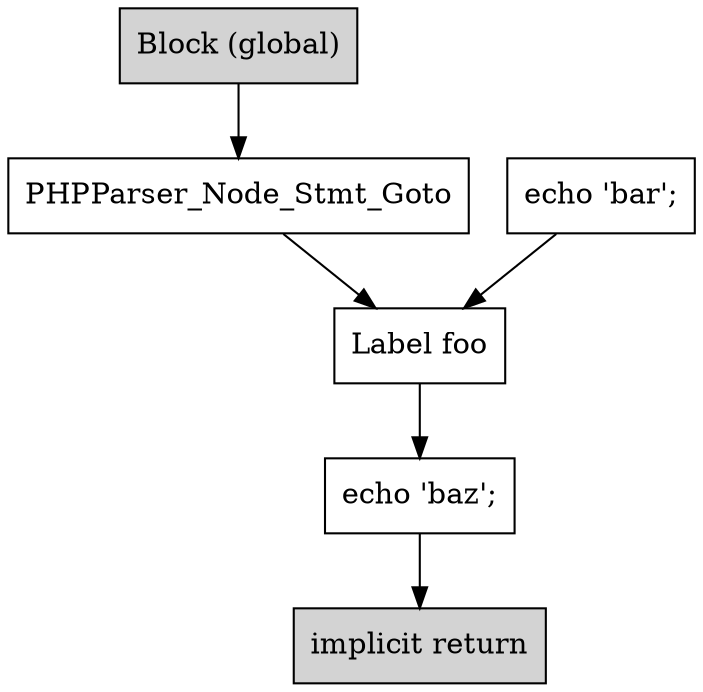 digraph G {
    B1 [shape=box,label="implicit return",style=filled]
    B2 [shape=box,label="Block (global)",style=filled]
    B2 -> B3
    B3 [shape=box,label="PHPParser_Node_Stmt_Goto"]
    B3 -> B4
    B4 [shape=box,label="Label foo"]
    B4 -> B5
    B6 [shape=box,label="echo 'bar';"]
    B6 -> B4
    B5 [shape=box,label="echo 'baz';"]
    B5 -> B1
}